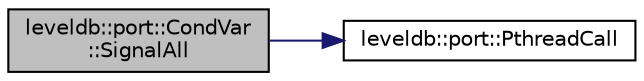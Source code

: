 digraph "leveldb::port::CondVar::SignalAll"
{
  edge [fontname="Helvetica",fontsize="10",labelfontname="Helvetica",labelfontsize="10"];
  node [fontname="Helvetica",fontsize="10",shape=record];
  rankdir="LR";
  Node1 [label="leveldb::port::CondVar\l::SignalAll",height=0.2,width=0.4,color="black", fillcolor="grey75", style="filled" fontcolor="black"];
  Node1 -> Node2 [color="midnightblue",fontsize="10",style="solid",fontname="Helvetica"];
  Node2 [label="leveldb::port::PthreadCall",height=0.2,width=0.4,color="black", fillcolor="white", style="filled",URL="$namespaceleveldb_1_1port.html#a614e0b6f0b21d697fe4001dbe3d8798b"];
}
